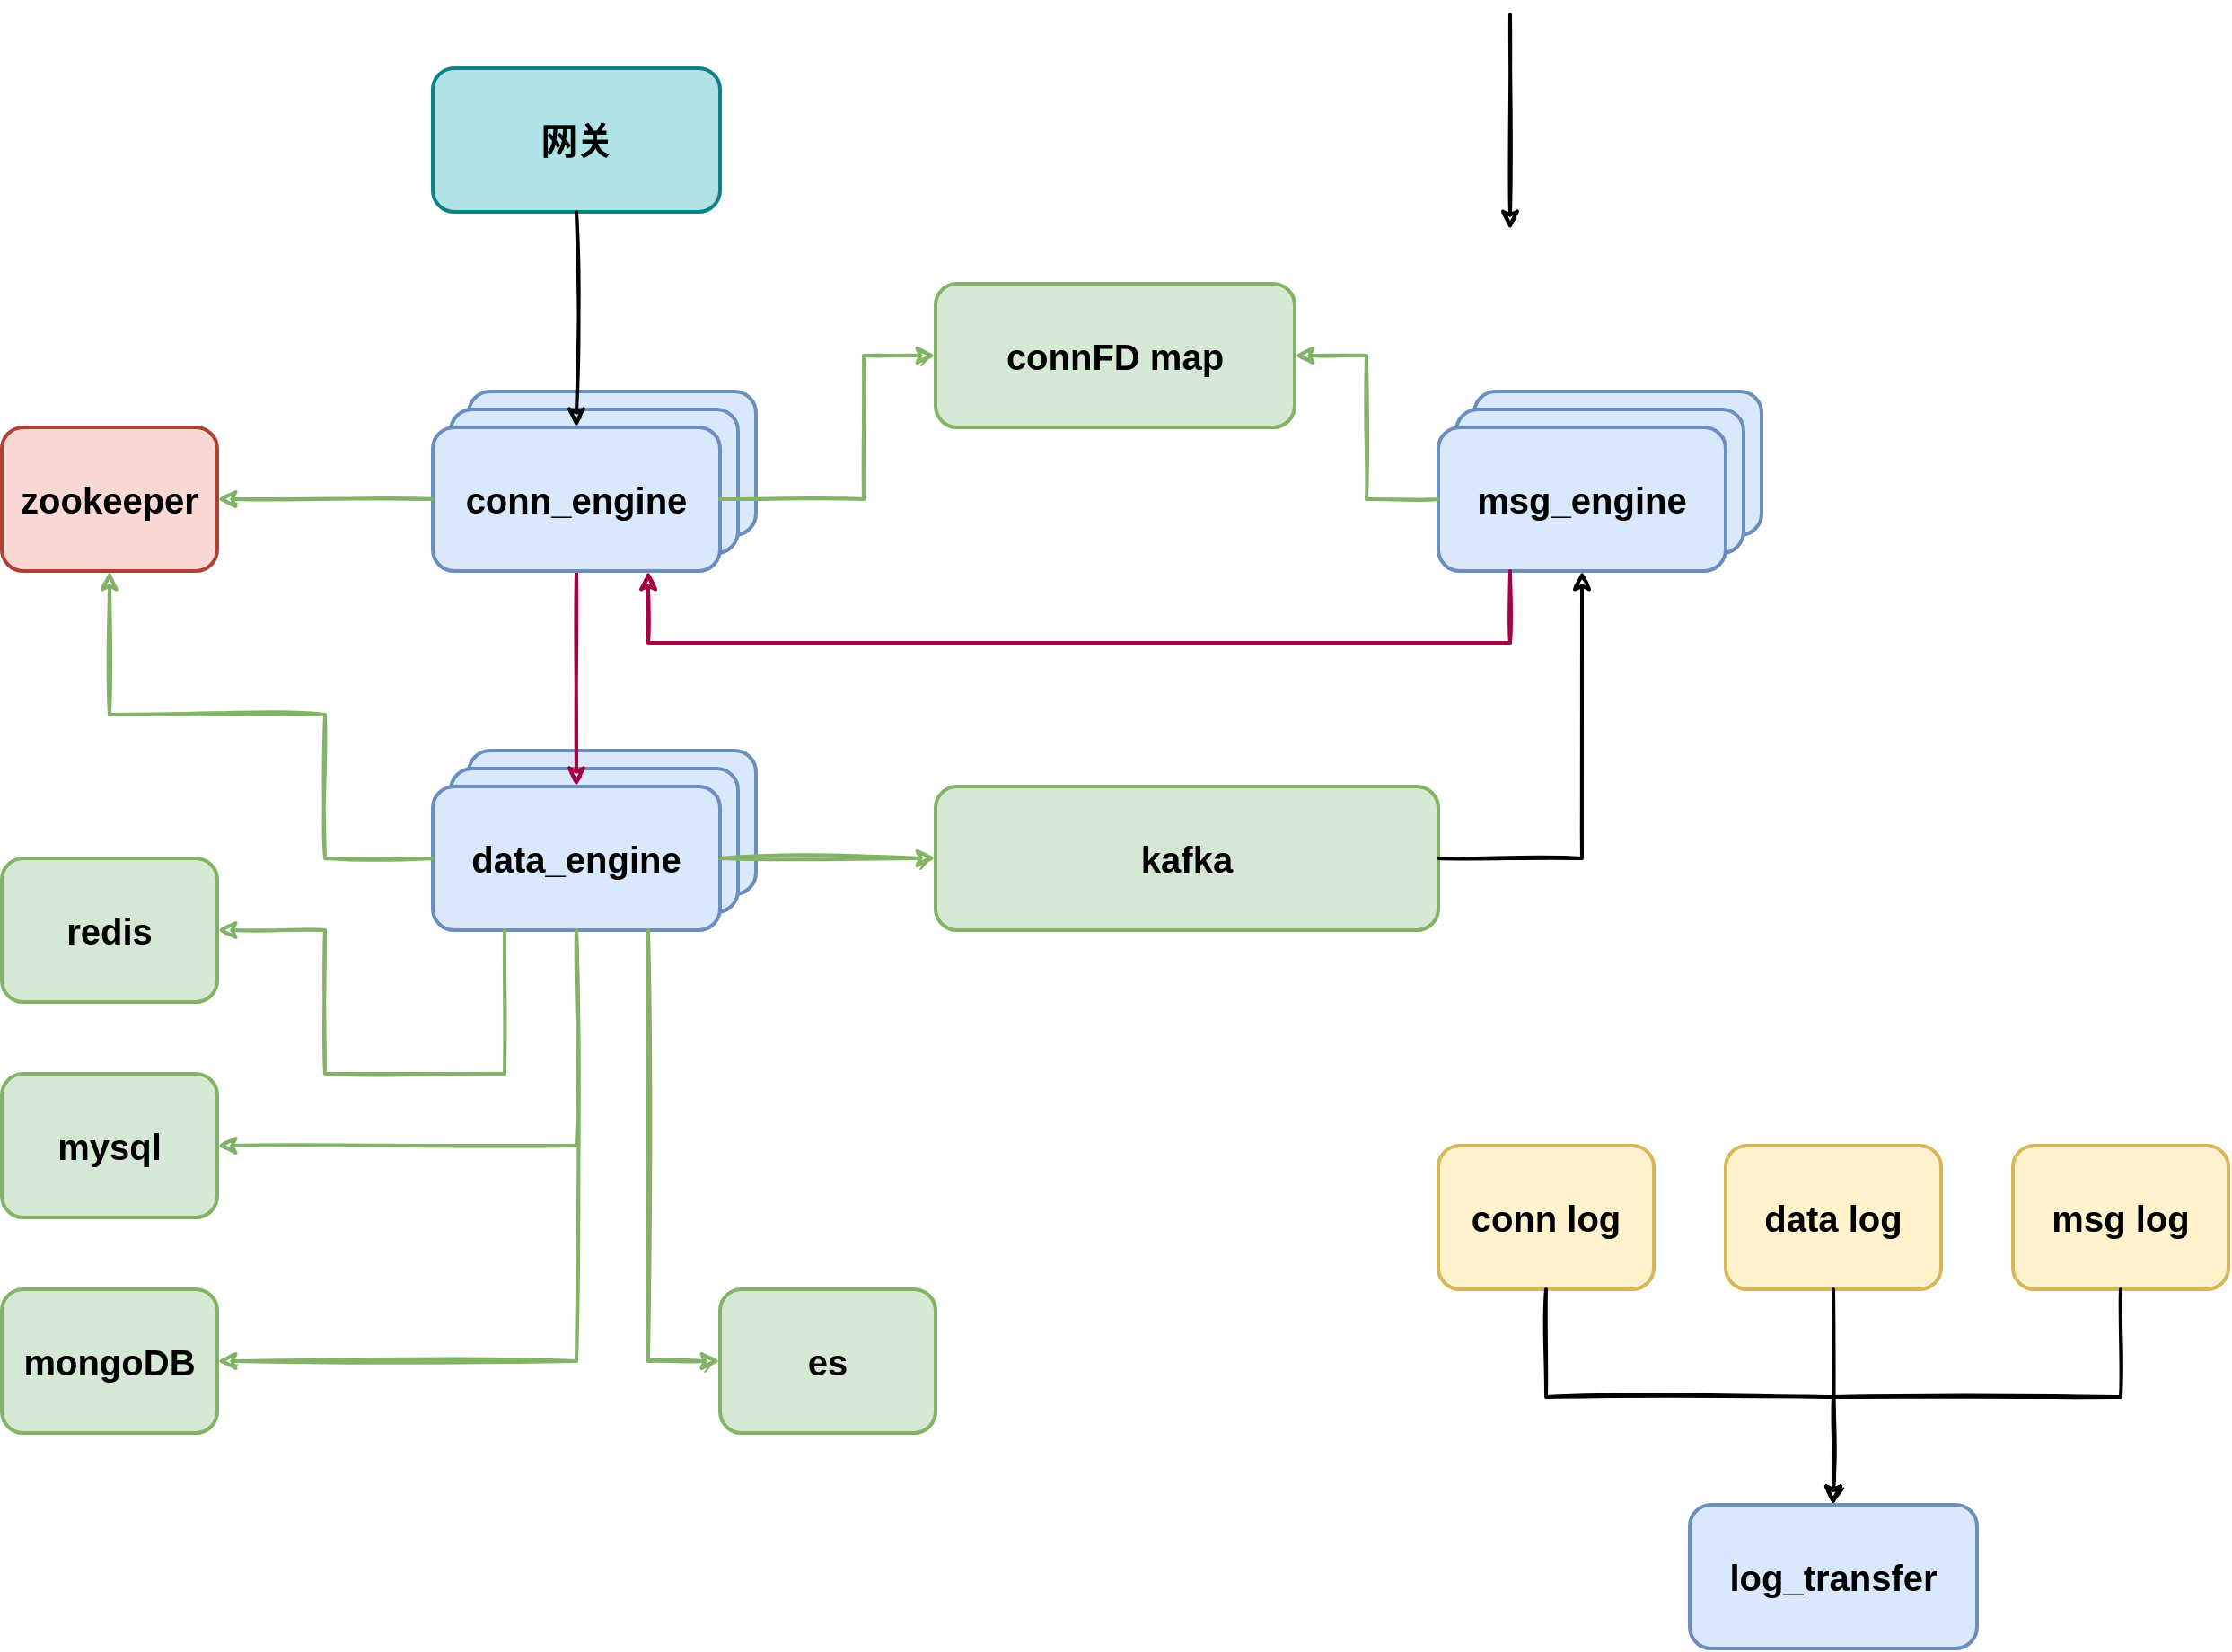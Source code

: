 <mxfile version="20.8.23" type="github">
  <diagram name="第 1 页" id="drtUxWVJf8qe9z6vCUvX">
    <mxGraphModel dx="3212" dy="1540" grid="1" gridSize="10" guides="1" tooltips="1" connect="1" arrows="1" fold="1" page="1" pageScale="1" pageWidth="827" pageHeight="1169" math="0" shadow="0">
      <root>
        <mxCell id="0" />
        <mxCell id="1" parent="0" />
        <mxCell id="sb3F21ZvVIw3IBBPBF7H-9" value="" style="rounded=1;whiteSpace=wrap;html=1;strokeWidth=2;fillWeight=4;hachureGap=8;hachureAngle=45;fillColor=#dae8fc;strokeColor=#6c8ebf;fontStyle=1;fontSize=20;" vertex="1" parent="1">
          <mxGeometry x="220" y="580" width="160" height="80" as="geometry" />
        </mxCell>
        <mxCell id="sb3F21ZvVIw3IBBPBF7H-7" value="" style="rounded=1;whiteSpace=wrap;html=1;strokeWidth=2;fillWeight=4;hachureGap=8;hachureAngle=45;fillColor=#dae8fc;strokeColor=#6c8ebf;fontStyle=1;fontSize=20;" vertex="1" parent="1">
          <mxGeometry x="210" y="590" width="160" height="80" as="geometry" />
        </mxCell>
        <mxCell id="sb3F21ZvVIw3IBBPBF7H-5" value="data_engine" style="rounded=1;whiteSpace=wrap;html=1;strokeWidth=2;fillWeight=4;hachureGap=8;hachureAngle=45;fillColor=#dae8fc;strokeColor=#6c8ebf;fontStyle=1;fontSize=20;" vertex="1" parent="1">
          <mxGeometry x="200" y="600" width="160" height="80" as="geometry" />
        </mxCell>
        <mxCell id="sb3F21ZvVIw3IBBPBF7H-10" value="" style="rounded=1;whiteSpace=wrap;html=1;strokeWidth=2;fillWeight=4;hachureGap=8;hachureAngle=45;fillColor=#dae8fc;strokeColor=#6c8ebf;fontStyle=1;fontSize=20;" vertex="1" parent="1">
          <mxGeometry x="780" y="380" width="160" height="80" as="geometry" />
        </mxCell>
        <mxCell id="sb3F21ZvVIw3IBBPBF7H-11" value="" style="rounded=1;whiteSpace=wrap;html=1;strokeWidth=2;fillWeight=4;hachureGap=8;hachureAngle=45;fillColor=#dae8fc;strokeColor=#6c8ebf;fontStyle=1;fontSize=20;" vertex="1" parent="1">
          <mxGeometry x="770" y="390" width="160" height="80" as="geometry" />
        </mxCell>
        <mxCell id="sb3F21ZvVIw3IBBPBF7H-12" value="msg_engine" style="rounded=1;whiteSpace=wrap;html=1;strokeWidth=2;fillWeight=4;hachureGap=8;hachureAngle=45;fillColor=#dae8fc;strokeColor=#6c8ebf;fontStyle=1;fontSize=20;" vertex="1" parent="1">
          <mxGeometry x="760" y="400" width="160" height="80" as="geometry" />
        </mxCell>
        <mxCell id="sb3F21ZvVIw3IBBPBF7H-15" value="redis" style="rounded=1;whiteSpace=wrap;html=1;strokeWidth=2;fillWeight=4;hachureGap=8;hachureAngle=45;fillColor=#d5e8d4;strokeColor=#82b366;fontStyle=1;fontSize=20;" vertex="1" parent="1">
          <mxGeometry x="-40" y="640" width="120" height="80" as="geometry" />
        </mxCell>
        <mxCell id="sb3F21ZvVIw3IBBPBF7H-16" value="mysql" style="rounded=1;whiteSpace=wrap;html=1;strokeWidth=2;fillWeight=4;hachureGap=8;hachureAngle=45;fillColor=#d5e8d4;strokeColor=#82b366;fontStyle=1;fontSize=20;" vertex="1" parent="1">
          <mxGeometry x="-40" y="760" width="120" height="80" as="geometry" />
        </mxCell>
        <mxCell id="sb3F21ZvVIw3IBBPBF7H-17" value="mongoDB" style="rounded=1;whiteSpace=wrap;html=1;strokeWidth=2;fillWeight=4;hachureGap=8;hachureAngle=45;fillColor=#d5e8d4;strokeColor=#82b366;fontStyle=1;fontSize=20;" vertex="1" parent="1">
          <mxGeometry x="-40" y="880" width="120" height="80" as="geometry" />
        </mxCell>
        <mxCell id="sb3F21ZvVIw3IBBPBF7H-18" value="kafka" style="rounded=1;whiteSpace=wrap;html=1;strokeWidth=2;fillWeight=4;hachureGap=8;hachureAngle=45;fillColor=#d5e8d4;strokeColor=#82b366;fontStyle=1;fontSize=20;" vertex="1" parent="1">
          <mxGeometry x="480" y="600" width="280" height="80" as="geometry" />
        </mxCell>
        <mxCell id="sb3F21ZvVIw3IBBPBF7H-19" value="zookeeper" style="rounded=1;whiteSpace=wrap;html=1;strokeWidth=2;fillWeight=4;hachureGap=8;hachureAngle=45;fillColor=#fad9d5;strokeColor=#ae4132;fontStyle=1;fontSize=20;" vertex="1" parent="1">
          <mxGeometry x="-40" y="400" width="120" height="80" as="geometry" />
        </mxCell>
        <mxCell id="sb3F21ZvVIw3IBBPBF7H-21" value="connFD map" style="rounded=1;whiteSpace=wrap;html=1;strokeWidth=2;fillWeight=4;hachureGap=8;hachureAngle=45;fillColor=#d5e8d4;strokeColor=#82b366;fontStyle=1;fontSize=20;" vertex="1" parent="1">
          <mxGeometry x="480" y="320" width="200" height="80" as="geometry" />
        </mxCell>
        <mxCell id="sb3F21ZvVIw3IBBPBF7H-22" value="网关" style="rounded=1;whiteSpace=wrap;html=1;strokeWidth=2;fillWeight=4;hachureGap=8;hachureAngle=45;fillColor=#b0e3e6;strokeColor=#0e8088;fontStyle=1;fontSize=20;" vertex="1" parent="1">
          <mxGeometry x="200" y="200" width="160" height="80" as="geometry" />
        </mxCell>
        <mxCell id="sb3F21ZvVIw3IBBPBF7H-25" value="" style="rounded=1;whiteSpace=wrap;html=1;strokeWidth=2;fillWeight=4;hachureGap=8;hachureAngle=45;fillColor=#dae8fc;strokeColor=#6c8ebf;fontStyle=1;fontSize=20;" vertex="1" parent="1">
          <mxGeometry x="220" y="380" width="160" height="80" as="geometry" />
        </mxCell>
        <mxCell id="sb3F21ZvVIw3IBBPBF7H-26" value="" style="rounded=1;whiteSpace=wrap;html=1;strokeWidth=2;fillWeight=4;hachureGap=8;hachureAngle=45;fillColor=#dae8fc;strokeColor=#6c8ebf;fontStyle=1;fontSize=20;" vertex="1" parent="1">
          <mxGeometry x="210" y="390" width="160" height="80" as="geometry" />
        </mxCell>
        <mxCell id="sb3F21ZvVIw3IBBPBF7H-31" style="edgeStyle=orthogonalEdgeStyle;rounded=0;sketch=1;orthogonalLoop=1;jettySize=auto;html=1;exitX=0.5;exitY=1;exitDx=0;exitDy=0;entryX=0.5;entryY=0;entryDx=0;entryDy=0;strokeWidth=2;fontSize=20;fillColor=#d80073;strokeColor=#A50040;" edge="1" parent="1" source="sb3F21ZvVIw3IBBPBF7H-27" target="sb3F21ZvVIw3IBBPBF7H-5">
          <mxGeometry relative="1" as="geometry" />
        </mxCell>
        <mxCell id="sb3F21ZvVIw3IBBPBF7H-27" value="conn_engine" style="rounded=1;whiteSpace=wrap;html=1;strokeWidth=2;fillWeight=4;hachureGap=8;hachureAngle=45;fillColor=#dae8fc;strokeColor=#6c8ebf;fontStyle=1;fontSize=20;" vertex="1" parent="1">
          <mxGeometry x="200" y="400" width="160" height="80" as="geometry" />
        </mxCell>
        <mxCell id="sb3F21ZvVIw3IBBPBF7H-32" style="edgeStyle=orthogonalEdgeStyle;rounded=0;sketch=1;orthogonalLoop=1;jettySize=auto;html=1;exitX=0.5;exitY=1;exitDx=0;exitDy=0;entryX=0.5;entryY=0;entryDx=0;entryDy=0;strokeWidth=2;fontSize=20;" edge="1" parent="1">
          <mxGeometry relative="1" as="geometry">
            <mxPoint x="800" y="170" as="sourcePoint" />
            <mxPoint x="800" y="290" as="targetPoint" />
          </mxGeometry>
        </mxCell>
        <mxCell id="sb3F21ZvVIw3IBBPBF7H-33" style="edgeStyle=orthogonalEdgeStyle;rounded=0;sketch=1;orthogonalLoop=1;jettySize=auto;html=1;exitX=1;exitY=0.5;exitDx=0;exitDy=0;strokeWidth=2;fontSize=20;entryX=0;entryY=0.5;entryDx=0;entryDy=0;fillColor=#d5e8d4;strokeColor=#82b366;" edge="1" parent="1" source="sb3F21ZvVIw3IBBPBF7H-5" target="sb3F21ZvVIw3IBBPBF7H-18">
          <mxGeometry relative="1" as="geometry">
            <mxPoint x="810" y="180" as="sourcePoint" />
            <mxPoint x="440" y="670" as="targetPoint" />
          </mxGeometry>
        </mxCell>
        <mxCell id="sb3F21ZvVIw3IBBPBF7H-34" style="edgeStyle=orthogonalEdgeStyle;rounded=0;sketch=1;orthogonalLoop=1;jettySize=auto;html=1;exitX=1;exitY=0.5;exitDx=0;exitDy=0;entryX=0.5;entryY=1;entryDx=0;entryDy=0;strokeWidth=2;fontSize=20;" edge="1" parent="1" source="sb3F21ZvVIw3IBBPBF7H-18" target="sb3F21ZvVIw3IBBPBF7H-12">
          <mxGeometry relative="1" as="geometry">
            <mxPoint x="810" y="180" as="sourcePoint" />
            <mxPoint x="810" y="300" as="targetPoint" />
          </mxGeometry>
        </mxCell>
        <mxCell id="sb3F21ZvVIw3IBBPBF7H-35" style="edgeStyle=orthogonalEdgeStyle;rounded=0;sketch=1;orthogonalLoop=1;jettySize=auto;html=1;exitX=0;exitY=0.5;exitDx=0;exitDy=0;entryX=0.5;entryY=1;entryDx=0;entryDy=0;strokeWidth=2;fontSize=20;fillColor=#d5e8d4;strokeColor=#82b366;" edge="1" parent="1" source="sb3F21ZvVIw3IBBPBF7H-5" target="sb3F21ZvVIw3IBBPBF7H-19">
          <mxGeometry relative="1" as="geometry">
            <mxPoint x="810" y="180" as="sourcePoint" />
            <mxPoint x="80" y="560" as="targetPoint" />
            <Array as="points">
              <mxPoint x="140" y="640" />
              <mxPoint x="140" y="560" />
              <mxPoint x="20" y="560" />
            </Array>
          </mxGeometry>
        </mxCell>
        <mxCell id="sb3F21ZvVIw3IBBPBF7H-36" style="edgeStyle=orthogonalEdgeStyle;rounded=0;sketch=1;orthogonalLoop=1;jettySize=auto;html=1;exitX=0.25;exitY=1;exitDx=0;exitDy=0;entryX=1;entryY=0.5;entryDx=0;entryDy=0;strokeWidth=2;fontSize=20;fillColor=#d5e8d4;strokeColor=#82b366;" edge="1" parent="1" source="sb3F21ZvVIw3IBBPBF7H-5" target="sb3F21ZvVIw3IBBPBF7H-15">
          <mxGeometry relative="1" as="geometry">
            <mxPoint x="210" y="650" as="sourcePoint" />
            <mxPoint x="90" y="450" as="targetPoint" />
            <Array as="points">
              <mxPoint x="240" y="760" />
              <mxPoint x="140" y="760" />
              <mxPoint x="140" y="680" />
            </Array>
          </mxGeometry>
        </mxCell>
        <mxCell id="sb3F21ZvVIw3IBBPBF7H-37" style="edgeStyle=orthogonalEdgeStyle;rounded=0;sketch=1;orthogonalLoop=1;jettySize=auto;html=1;exitX=0.5;exitY=1;exitDx=0;exitDy=0;entryX=1;entryY=0.5;entryDx=0;entryDy=0;strokeWidth=2;fontSize=20;fillColor=#d5e8d4;strokeColor=#82b366;" edge="1" parent="1" source="sb3F21ZvVIw3IBBPBF7H-5" target="sb3F21ZvVIw3IBBPBF7H-16">
          <mxGeometry relative="1" as="geometry">
            <mxPoint x="220" y="660" as="sourcePoint" />
            <mxPoint x="90" y="570" as="targetPoint" />
            <Array as="points">
              <mxPoint x="280" y="800" />
            </Array>
          </mxGeometry>
        </mxCell>
        <mxCell id="sb3F21ZvVIw3IBBPBF7H-38" style="edgeStyle=orthogonalEdgeStyle;rounded=0;sketch=1;orthogonalLoop=1;jettySize=auto;html=1;exitX=0.5;exitY=1;exitDx=0;exitDy=0;entryX=1;entryY=0.5;entryDx=0;entryDy=0;strokeWidth=2;fontSize=20;fillColor=#d5e8d4;strokeColor=#82b366;" edge="1" parent="1" source="sb3F21ZvVIw3IBBPBF7H-5" target="sb3F21ZvVIw3IBBPBF7H-17">
          <mxGeometry relative="1" as="geometry">
            <mxPoint x="230" y="670" as="sourcePoint" />
            <mxPoint x="90" y="690" as="targetPoint" />
          </mxGeometry>
        </mxCell>
        <mxCell id="sb3F21ZvVIw3IBBPBF7H-39" style="edgeStyle=orthogonalEdgeStyle;rounded=0;sketch=1;orthogonalLoop=1;jettySize=auto;html=1;exitX=0.5;exitY=1;exitDx=0;exitDy=0;entryX=0.5;entryY=0;entryDx=0;entryDy=0;strokeWidth=2;fontSize=20;" edge="1" parent="1" source="sb3F21ZvVIw3IBBPBF7H-22" target="sb3F21ZvVIw3IBBPBF7H-27">
          <mxGeometry relative="1" as="geometry">
            <mxPoint x="810" y="180" as="sourcePoint" />
            <mxPoint x="810" y="300" as="targetPoint" />
          </mxGeometry>
        </mxCell>
        <mxCell id="sb3F21ZvVIw3IBBPBF7H-40" style="edgeStyle=orthogonalEdgeStyle;rounded=0;sketch=1;orthogonalLoop=1;jettySize=auto;html=1;exitX=0;exitY=0.5;exitDx=0;exitDy=0;entryX=1;entryY=0.5;entryDx=0;entryDy=0;strokeWidth=2;fontSize=20;fillColor=#d5e8d4;strokeColor=#82b366;" edge="1" parent="1" source="sb3F21ZvVIw3IBBPBF7H-12" target="sb3F21ZvVIw3IBBPBF7H-21">
          <mxGeometry relative="1" as="geometry">
            <mxPoint x="810" y="180" as="sourcePoint" />
            <mxPoint x="810" y="300" as="targetPoint" />
          </mxGeometry>
        </mxCell>
        <mxCell id="sb3F21ZvVIw3IBBPBF7H-41" style="edgeStyle=orthogonalEdgeStyle;rounded=0;sketch=1;orthogonalLoop=1;jettySize=auto;html=1;exitX=1;exitY=0.5;exitDx=0;exitDy=0;entryX=0;entryY=0.5;entryDx=0;entryDy=0;strokeWidth=2;fontSize=20;fillColor=#d5e8d4;strokeColor=#82b366;" edge="1" parent="1" source="sb3F21ZvVIw3IBBPBF7H-27" target="sb3F21ZvVIw3IBBPBF7H-21">
          <mxGeometry relative="1" as="geometry">
            <mxPoint x="770" y="450" as="sourcePoint" />
            <mxPoint x="690" y="330" as="targetPoint" />
            <Array as="points">
              <mxPoint x="440" y="440" />
              <mxPoint x="440" y="360" />
            </Array>
          </mxGeometry>
        </mxCell>
        <mxCell id="sb3F21ZvVIw3IBBPBF7H-42" style="edgeStyle=orthogonalEdgeStyle;rounded=0;sketch=1;orthogonalLoop=1;jettySize=auto;html=1;exitX=0.25;exitY=1;exitDx=0;exitDy=0;entryX=0.75;entryY=1;entryDx=0;entryDy=0;strokeWidth=2;fontSize=20;fillColor=#d80073;strokeColor=#A50040;" edge="1" parent="1" source="sb3F21ZvVIw3IBBPBF7H-12" target="sb3F21ZvVIw3IBBPBF7H-27">
          <mxGeometry relative="1" as="geometry">
            <mxPoint x="810" y="180" as="sourcePoint" />
            <mxPoint x="810" y="300" as="targetPoint" />
            <Array as="points">
              <mxPoint x="800" y="520" />
              <mxPoint x="320" y="520" />
            </Array>
          </mxGeometry>
        </mxCell>
        <mxCell id="sb3F21ZvVIw3IBBPBF7H-43" style="edgeStyle=orthogonalEdgeStyle;rounded=0;sketch=1;orthogonalLoop=1;jettySize=auto;html=1;exitX=0;exitY=0.5;exitDx=0;exitDy=0;entryX=1;entryY=0.5;entryDx=0;entryDy=0;strokeWidth=2;fontSize=20;fillColor=#d5e8d4;strokeColor=#82b366;" edge="1" parent="1" source="sb3F21ZvVIw3IBBPBF7H-27" target="sb3F21ZvVIw3IBBPBF7H-19">
          <mxGeometry relative="1" as="geometry">
            <mxPoint x="810" y="180" as="sourcePoint" />
            <mxPoint x="810" y="300" as="targetPoint" />
          </mxGeometry>
        </mxCell>
        <mxCell id="sb3F21ZvVIw3IBBPBF7H-45" value="es" style="rounded=1;whiteSpace=wrap;html=1;strokeWidth=2;fillWeight=4;hachureGap=8;hachureAngle=45;fillColor=#d5e8d4;strokeColor=#82b366;fontStyle=1;fontSize=20;" vertex="1" parent="1">
          <mxGeometry x="360" y="880" width="120" height="80" as="geometry" />
        </mxCell>
        <mxCell id="sb3F21ZvVIw3IBBPBF7H-46" style="edgeStyle=orthogonalEdgeStyle;rounded=0;sketch=1;orthogonalLoop=1;jettySize=auto;html=1;exitX=0.75;exitY=1;exitDx=0;exitDy=0;entryX=0;entryY=0.5;entryDx=0;entryDy=0;strokeWidth=2;fontSize=20;fillColor=#d5e8d4;strokeColor=#82b366;" edge="1" parent="1" source="sb3F21ZvVIw3IBBPBF7H-5" target="sb3F21ZvVIw3IBBPBF7H-45">
          <mxGeometry relative="1" as="geometry">
            <mxPoint x="290" y="690" as="sourcePoint" />
            <mxPoint x="90" y="930" as="targetPoint" />
          </mxGeometry>
        </mxCell>
        <mxCell id="sb3F21ZvVIw3IBBPBF7H-47" value="conn log" style="rounded=1;whiteSpace=wrap;html=1;strokeWidth=2;fillWeight=4;hachureGap=8;hachureAngle=45;fillColor=#fff2cc;strokeColor=#d6b656;fontStyle=1;fontSize=20;" vertex="1" parent="1">
          <mxGeometry x="760" y="800" width="120" height="80" as="geometry" />
        </mxCell>
        <mxCell id="sb3F21ZvVIw3IBBPBF7H-48" value="data log" style="rounded=1;whiteSpace=wrap;html=1;strokeWidth=2;fillWeight=4;hachureGap=8;hachureAngle=45;fillColor=#fff2cc;strokeColor=#d6b656;fontStyle=1;fontSize=20;" vertex="1" parent="1">
          <mxGeometry x="920" y="800" width="120" height="80" as="geometry" />
        </mxCell>
        <mxCell id="sb3F21ZvVIw3IBBPBF7H-49" value="msg log" style="rounded=1;whiteSpace=wrap;html=1;strokeWidth=2;fillWeight=4;hachureGap=8;hachureAngle=45;fillColor=#fff2cc;strokeColor=#d6b656;fontStyle=1;fontSize=20;" vertex="1" parent="1">
          <mxGeometry x="1080" y="800" width="120" height="80" as="geometry" />
        </mxCell>
        <mxCell id="sb3F21ZvVIw3IBBPBF7H-50" value="log_transfer" style="rounded=1;whiteSpace=wrap;html=1;strokeWidth=2;fillWeight=4;hachureGap=8;hachureAngle=45;fillColor=#dae8fc;strokeColor=#6c8ebf;fontStyle=1;fontSize=20;" vertex="1" parent="1">
          <mxGeometry x="900" y="1000" width="160" height="80" as="geometry" />
        </mxCell>
        <mxCell id="sb3F21ZvVIw3IBBPBF7H-51" style="edgeStyle=orthogonalEdgeStyle;rounded=0;sketch=1;orthogonalLoop=1;jettySize=auto;html=1;exitX=0.5;exitY=1;exitDx=0;exitDy=0;entryX=0.5;entryY=0;entryDx=0;entryDy=0;strokeWidth=2;fontSize=20;" edge="1" parent="1" source="sb3F21ZvVIw3IBBPBF7H-47" target="sb3F21ZvVIw3IBBPBF7H-50">
          <mxGeometry relative="1" as="geometry">
            <mxPoint x="1100" y="560" as="sourcePoint" />
            <mxPoint x="1100" y="680" as="targetPoint" />
          </mxGeometry>
        </mxCell>
        <mxCell id="sb3F21ZvVIw3IBBPBF7H-53" style="edgeStyle=orthogonalEdgeStyle;rounded=0;sketch=1;orthogonalLoop=1;jettySize=auto;html=1;exitX=0.5;exitY=1;exitDx=0;exitDy=0;entryX=0.5;entryY=0;entryDx=0;entryDy=0;strokeWidth=2;fontSize=20;" edge="1" parent="1" source="sb3F21ZvVIw3IBBPBF7H-48" target="sb3F21ZvVIw3IBBPBF7H-50">
          <mxGeometry relative="1" as="geometry">
            <mxPoint x="830" y="890" as="sourcePoint" />
            <mxPoint x="980" y="1030" as="targetPoint" />
          </mxGeometry>
        </mxCell>
        <mxCell id="sb3F21ZvVIw3IBBPBF7H-54" style="edgeStyle=orthogonalEdgeStyle;rounded=0;sketch=1;orthogonalLoop=1;jettySize=auto;html=1;exitX=0.5;exitY=1;exitDx=0;exitDy=0;strokeWidth=2;fontSize=20;entryX=0.5;entryY=0;entryDx=0;entryDy=0;" edge="1" parent="1" source="sb3F21ZvVIw3IBBPBF7H-49" target="sb3F21ZvVIw3IBBPBF7H-50">
          <mxGeometry relative="1" as="geometry">
            <mxPoint x="830" y="890" as="sourcePoint" />
            <mxPoint x="1090" y="990" as="targetPoint" />
          </mxGeometry>
        </mxCell>
      </root>
    </mxGraphModel>
  </diagram>
</mxfile>
